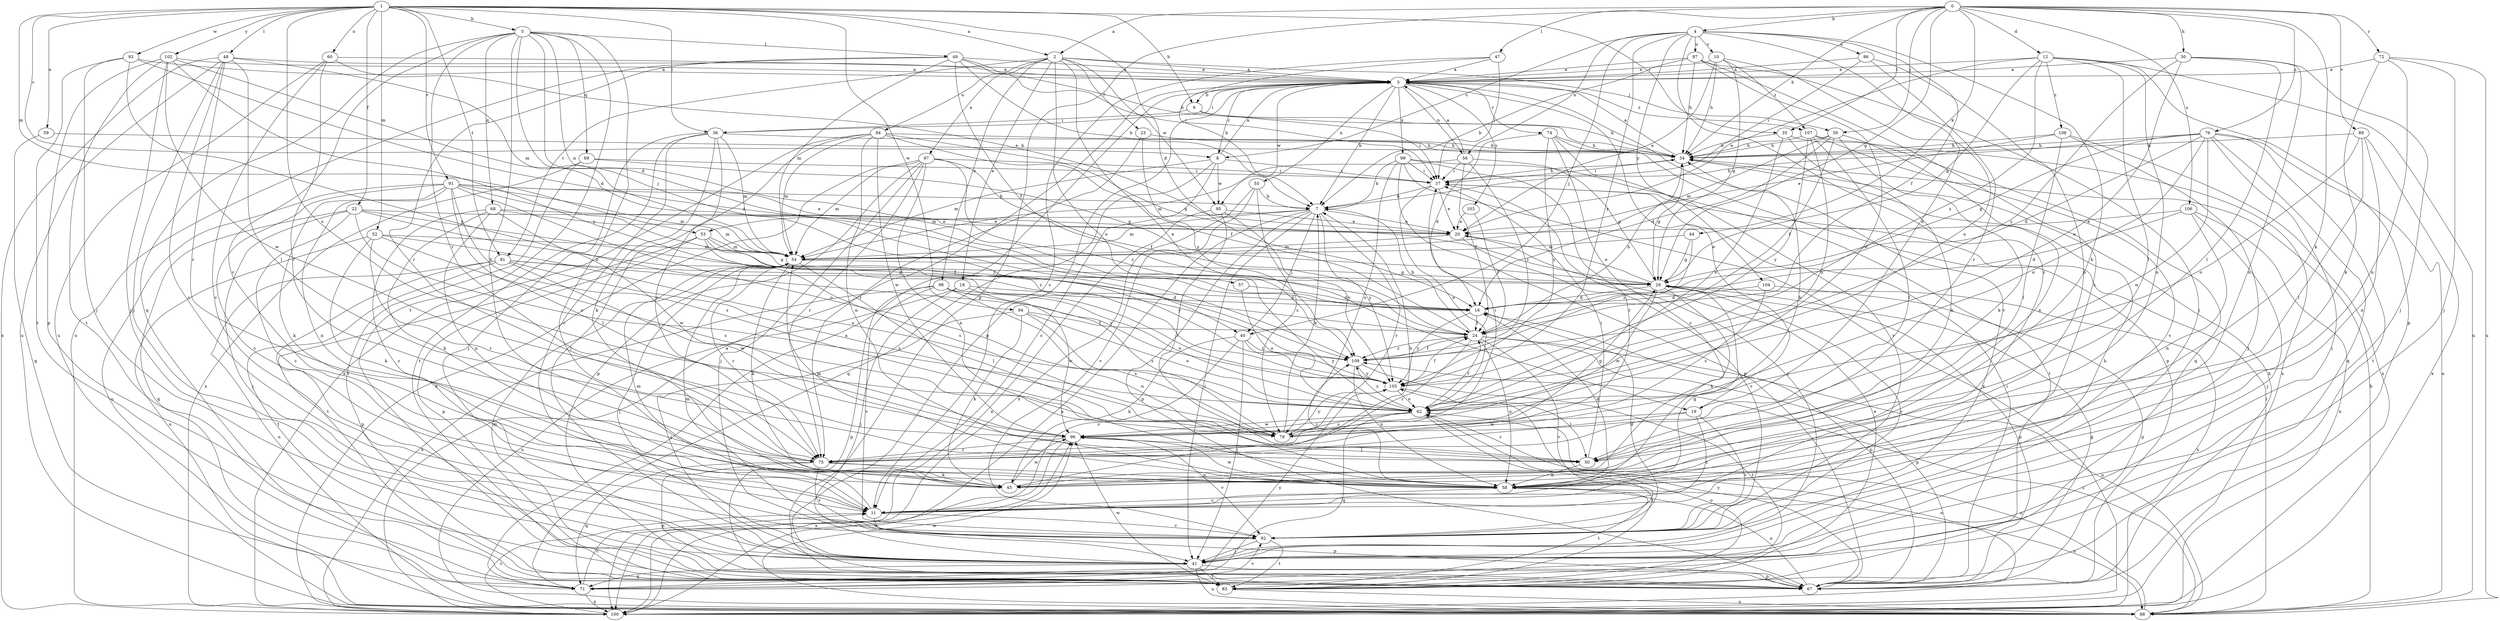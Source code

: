 strict digraph  {
0;
1;
2;
3;
4;
5;
6;
7;
8;
10;
11;
12;
16;
18;
19;
20;
22;
23;
24;
29;
30;
34;
35;
36;
37;
39;
40;
41;
44;
45;
47;
48;
49;
50;
52;
53;
54;
55;
56;
57;
58;
59;
60;
62;
67;
68;
69;
71;
72;
74;
75;
76;
79;
81;
83;
84;
86;
87;
88;
89;
91;
92;
93;
94;
95;
96;
97;
98;
99;
100;
102;
103;
104;
105;
106;
107;
108;
109;
0 -> 2  [label=a];
0 -> 4  [label=b];
0 -> 12  [label=d];
0 -> 29  [label=g];
0 -> 30  [label=h];
0 -> 34  [label=h];
0 -> 35  [label=i];
0 -> 39  [label=j];
0 -> 44  [label=k];
0 -> 45  [label=k];
0 -> 47  [label=l];
0 -> 67  [label=p];
0 -> 72  [label=r];
0 -> 76  [label=s];
0 -> 89  [label=v];
0 -> 106  [label=z];
1 -> 2  [label=a];
1 -> 5  [label=b];
1 -> 6  [label=b];
1 -> 8  [label=c];
1 -> 16  [label=d];
1 -> 22  [label=f];
1 -> 35  [label=i];
1 -> 36  [label=i];
1 -> 48  [label=l];
1 -> 52  [label=m];
1 -> 53  [label=m];
1 -> 59  [label=o];
1 -> 60  [label=o];
1 -> 79  [label=s];
1 -> 81  [label=t];
1 -> 91  [label=v];
1 -> 93  [label=w];
1 -> 94  [label=w];
1 -> 102  [label=y];
2 -> 3  [label=a];
2 -> 18  [label=e];
2 -> 19  [label=e];
2 -> 23  [label=f];
2 -> 39  [label=j];
2 -> 62  [label=o];
2 -> 81  [label=t];
2 -> 84  [label=u];
2 -> 95  [label=w];
2 -> 97  [label=x];
2 -> 98  [label=x];
3 -> 6  [label=b];
3 -> 7  [label=b];
3 -> 8  [label=c];
3 -> 19  [label=e];
3 -> 36  [label=i];
3 -> 55  [label=n];
3 -> 56  [label=n];
3 -> 67  [label=p];
3 -> 74  [label=r];
3 -> 92  [label=v];
3 -> 95  [label=w];
3 -> 99  [label=x];
3 -> 103  [label=y];
3 -> 107  [label=z];
4 -> 8  [label=c];
4 -> 10  [label=c];
4 -> 11  [label=c];
4 -> 19  [label=e];
4 -> 24  [label=f];
4 -> 40  [label=j];
4 -> 45  [label=k];
4 -> 56  [label=n];
4 -> 86  [label=u];
4 -> 87  [label=u];
4 -> 104  [label=y];
4 -> 105  [label=y];
5 -> 11  [label=c];
5 -> 16  [label=d];
5 -> 40  [label=j];
5 -> 45  [label=k];
5 -> 49  [label=l];
5 -> 57  [label=n];
5 -> 58  [label=n];
5 -> 68  [label=q];
5 -> 69  [label=q];
5 -> 71  [label=q];
5 -> 75  [label=r];
5 -> 83  [label=t];
6 -> 34  [label=h];
6 -> 36  [label=i];
6 -> 37  [label=i];
7 -> 20  [label=e];
7 -> 40  [label=j];
7 -> 41  [label=j];
7 -> 53  [label=m];
7 -> 54  [label=m];
7 -> 67  [label=p];
7 -> 75  [label=r];
7 -> 100  [label=x];
7 -> 105  [label=y];
8 -> 3  [label=a];
8 -> 11  [label=c];
8 -> 37  [label=i];
8 -> 54  [label=m];
8 -> 71  [label=q];
8 -> 95  [label=w];
10 -> 3  [label=a];
10 -> 20  [label=e];
10 -> 29  [label=g];
10 -> 34  [label=h];
10 -> 62  [label=o];
10 -> 107  [label=z];
11 -> 29  [label=g];
11 -> 54  [label=m];
11 -> 67  [label=p];
11 -> 92  [label=v];
12 -> 3  [label=a];
12 -> 20  [label=e];
12 -> 29  [label=g];
12 -> 50  [label=l];
12 -> 58  [label=n];
12 -> 67  [label=p];
12 -> 88  [label=u];
12 -> 108  [label=z];
12 -> 109  [label=z];
16 -> 24  [label=f];
16 -> 67  [label=p];
16 -> 105  [label=y];
18 -> 16  [label=d];
18 -> 41  [label=j];
18 -> 88  [label=u];
18 -> 96  [label=w];
19 -> 11  [label=c];
19 -> 75  [label=r];
19 -> 92  [label=v];
19 -> 96  [label=w];
20 -> 54  [label=m];
20 -> 92  [label=v];
22 -> 11  [label=c];
22 -> 20  [label=e];
22 -> 24  [label=f];
22 -> 41  [label=j];
22 -> 62  [label=o];
22 -> 71  [label=q];
22 -> 109  [label=z];
23 -> 34  [label=h];
23 -> 75  [label=r];
23 -> 109  [label=z];
24 -> 7  [label=b];
24 -> 34  [label=h];
24 -> 58  [label=n];
24 -> 67  [label=p];
24 -> 75  [label=r];
24 -> 88  [label=u];
24 -> 92  [label=v];
24 -> 109  [label=z];
29 -> 16  [label=d];
29 -> 20  [label=e];
29 -> 45  [label=k];
29 -> 67  [label=p];
29 -> 92  [label=v];
29 -> 96  [label=w];
29 -> 100  [label=x];
30 -> 3  [label=a];
30 -> 41  [label=j];
30 -> 50  [label=l];
30 -> 58  [label=n];
30 -> 62  [label=o];
30 -> 105  [label=y];
34 -> 3  [label=a];
34 -> 29  [label=g];
34 -> 37  [label=i];
35 -> 34  [label=h];
35 -> 45  [label=k];
35 -> 62  [label=o];
35 -> 100  [label=x];
36 -> 11  [label=c];
36 -> 34  [label=h];
36 -> 41  [label=j];
36 -> 45  [label=k];
36 -> 54  [label=m];
36 -> 75  [label=r];
36 -> 83  [label=t];
37 -> 7  [label=b];
37 -> 20  [label=e];
37 -> 34  [label=h];
37 -> 41  [label=j];
37 -> 62  [label=o];
39 -> 16  [label=d];
39 -> 24  [label=f];
39 -> 34  [label=h];
39 -> 45  [label=k];
39 -> 54  [label=m];
39 -> 58  [label=n];
40 -> 11  [label=c];
40 -> 41  [label=j];
40 -> 45  [label=k];
40 -> 105  [label=y];
40 -> 109  [label=z];
41 -> 34  [label=h];
41 -> 67  [label=p];
41 -> 71  [label=q];
41 -> 83  [label=t];
41 -> 88  [label=u];
44 -> 29  [label=g];
44 -> 54  [label=m];
44 -> 109  [label=z];
45 -> 7  [label=b];
45 -> 96  [label=w];
47 -> 3  [label=a];
47 -> 7  [label=b];
47 -> 11  [label=c];
47 -> 37  [label=i];
48 -> 3  [label=a];
48 -> 41  [label=j];
48 -> 50  [label=l];
48 -> 54  [label=m];
48 -> 75  [label=r];
48 -> 88  [label=u];
48 -> 92  [label=v];
48 -> 100  [label=x];
49 -> 3  [label=a];
49 -> 7  [label=b];
49 -> 24  [label=f];
49 -> 34  [label=h];
49 -> 37  [label=i];
49 -> 54  [label=m];
49 -> 75  [label=r];
49 -> 100  [label=x];
50 -> 37  [label=i];
50 -> 58  [label=n];
52 -> 45  [label=k];
52 -> 54  [label=m];
52 -> 62  [label=o];
52 -> 75  [label=r];
52 -> 79  [label=s];
52 -> 88  [label=u];
53 -> 29  [label=g];
53 -> 54  [label=m];
53 -> 67  [label=p];
53 -> 79  [label=s];
53 -> 83  [label=t];
53 -> 105  [label=y];
54 -> 29  [label=g];
54 -> 41  [label=j];
54 -> 45  [label=k];
54 -> 50  [label=l];
54 -> 75  [label=r];
55 -> 7  [label=b];
55 -> 79  [label=s];
55 -> 92  [label=v];
55 -> 100  [label=x];
56 -> 3  [label=a];
56 -> 24  [label=f];
56 -> 29  [label=g];
56 -> 37  [label=i];
56 -> 54  [label=m];
56 -> 109  [label=z];
57 -> 16  [label=d];
57 -> 62  [label=o];
58 -> 11  [label=c];
58 -> 16  [label=d];
58 -> 54  [label=m];
58 -> 83  [label=t];
58 -> 88  [label=u];
58 -> 96  [label=w];
58 -> 109  [label=z];
59 -> 34  [label=h];
59 -> 71  [label=q];
60 -> 3  [label=a];
60 -> 20  [label=e];
60 -> 75  [label=r];
60 -> 88  [label=u];
60 -> 92  [label=v];
62 -> 24  [label=f];
62 -> 71  [label=q];
62 -> 79  [label=s];
62 -> 83  [label=t];
62 -> 96  [label=w];
62 -> 109  [label=z];
67 -> 29  [label=g];
67 -> 34  [label=h];
67 -> 37  [label=i];
67 -> 54  [label=m];
67 -> 58  [label=n];
67 -> 105  [label=y];
68 -> 11  [label=c];
68 -> 20  [label=e];
68 -> 45  [label=k];
68 -> 54  [label=m];
68 -> 58  [label=n];
68 -> 96  [label=w];
69 -> 29  [label=g];
69 -> 37  [label=i];
69 -> 83  [label=t];
69 -> 100  [label=x];
71 -> 3  [label=a];
71 -> 11  [label=c];
71 -> 92  [label=v];
71 -> 100  [label=x];
71 -> 105  [label=y];
72 -> 3  [label=a];
72 -> 41  [label=j];
72 -> 45  [label=k];
72 -> 58  [label=n];
72 -> 88  [label=u];
74 -> 11  [label=c];
74 -> 16  [label=d];
74 -> 34  [label=h];
74 -> 67  [label=p];
74 -> 92  [label=v];
74 -> 105  [label=y];
75 -> 45  [label=k];
75 -> 58  [label=n];
75 -> 67  [label=p];
75 -> 71  [label=q];
75 -> 92  [label=v];
76 -> 7  [label=b];
76 -> 16  [label=d];
76 -> 29  [label=g];
76 -> 34  [label=h];
76 -> 41  [label=j];
76 -> 62  [label=o];
76 -> 71  [label=q];
76 -> 83  [label=t];
76 -> 88  [label=u];
76 -> 96  [label=w];
79 -> 7  [label=b];
79 -> 29  [label=g];
79 -> 34  [label=h];
79 -> 37  [label=i];
79 -> 105  [label=y];
81 -> 29  [label=g];
81 -> 67  [label=p];
81 -> 79  [label=s];
81 -> 83  [label=t];
81 -> 88  [label=u];
81 -> 96  [label=w];
81 -> 105  [label=y];
83 -> 20  [label=e];
83 -> 62  [label=o];
83 -> 88  [label=u];
83 -> 96  [label=w];
84 -> 24  [label=f];
84 -> 29  [label=g];
84 -> 34  [label=h];
84 -> 41  [label=j];
84 -> 54  [label=m];
84 -> 58  [label=n];
84 -> 96  [label=w];
84 -> 100  [label=x];
86 -> 3  [label=a];
86 -> 37  [label=i];
86 -> 58  [label=n];
86 -> 75  [label=r];
87 -> 3  [label=a];
87 -> 7  [label=b];
87 -> 11  [label=c];
87 -> 34  [label=h];
87 -> 41  [label=j];
87 -> 96  [label=w];
88 -> 34  [label=h];
88 -> 37  [label=i];
88 -> 62  [label=o];
88 -> 96  [label=w];
88 -> 109  [label=z];
89 -> 34  [label=h];
89 -> 50  [label=l];
89 -> 58  [label=n];
89 -> 62  [label=o];
89 -> 100  [label=x];
91 -> 7  [label=b];
91 -> 11  [label=c];
91 -> 20  [label=e];
91 -> 45  [label=k];
91 -> 50  [label=l];
91 -> 54  [label=m];
91 -> 58  [label=n];
91 -> 62  [label=o];
91 -> 79  [label=s];
91 -> 88  [label=u];
91 -> 109  [label=z];
92 -> 16  [label=d];
92 -> 41  [label=j];
92 -> 54  [label=m];
92 -> 83  [label=t];
93 -> 3  [label=a];
93 -> 16  [label=d];
93 -> 41  [label=j];
93 -> 83  [label=t];
93 -> 105  [label=y];
94 -> 24  [label=f];
94 -> 41  [label=j];
94 -> 45  [label=k];
94 -> 62  [label=o];
94 -> 79  [label=s];
95 -> 20  [label=e];
95 -> 50  [label=l];
95 -> 100  [label=x];
95 -> 105  [label=y];
96 -> 50  [label=l];
96 -> 75  [label=r];
96 -> 92  [label=v];
96 -> 100  [label=x];
97 -> 24  [label=f];
97 -> 37  [label=i];
97 -> 41  [label=j];
97 -> 54  [label=m];
97 -> 58  [label=n];
97 -> 67  [label=p];
97 -> 75  [label=r];
97 -> 100  [label=x];
97 -> 109  [label=z];
98 -> 16  [label=d];
98 -> 58  [label=n];
98 -> 62  [label=o];
98 -> 67  [label=p];
98 -> 79  [label=s];
98 -> 92  [label=v];
98 -> 100  [label=x];
99 -> 7  [label=b];
99 -> 37  [label=i];
99 -> 67  [label=p];
99 -> 75  [label=r];
99 -> 79  [label=s];
99 -> 83  [label=t];
99 -> 100  [label=x];
100 -> 3  [label=a];
100 -> 11  [label=c];
100 -> 62  [label=o];
100 -> 96  [label=w];
102 -> 3  [label=a];
102 -> 41  [label=j];
102 -> 67  [label=p];
102 -> 83  [label=t];
102 -> 96  [label=w];
102 -> 105  [label=y];
102 -> 109  [label=z];
103 -> 20  [label=e];
103 -> 24  [label=f];
104 -> 16  [label=d];
104 -> 67  [label=p];
104 -> 79  [label=s];
105 -> 24  [label=f];
105 -> 50  [label=l];
105 -> 62  [label=o];
106 -> 16  [label=d];
106 -> 20  [label=e];
106 -> 41  [label=j];
106 -> 58  [label=n];
106 -> 100  [label=x];
107 -> 34  [label=h];
107 -> 50  [label=l];
107 -> 62  [label=o];
107 -> 71  [label=q];
107 -> 92  [label=v];
107 -> 105  [label=y];
108 -> 20  [label=e];
108 -> 34  [label=h];
108 -> 41  [label=j];
108 -> 50  [label=l];
108 -> 100  [label=x];
109 -> 24  [label=f];
109 -> 58  [label=n];
109 -> 83  [label=t];
109 -> 105  [label=y];
}
